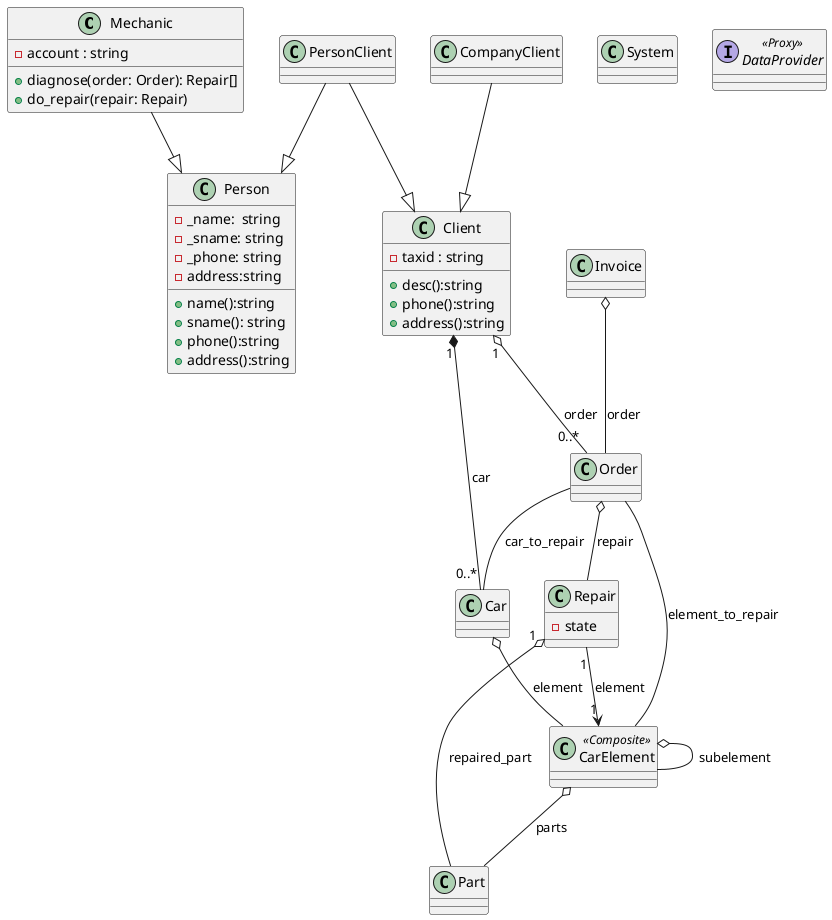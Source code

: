 @startuml
    Mechanic --|>Person  
    PersonClient --|> Person
    PersonClient --|> Client
    CompanyClient --|> Client
    Client "1" o-- "0..*" Order :order
    Client "1" *-- "0..*" Car: car
    Car o-- CarElement: element
    CarElement o-- Part : parts
    CarElement o-- CarElement: subelement
    Repair "1" --> "1" CarElement : element
    Repair "1" o-- Part : repaired_part
    Order -- CarElement : element_to_repair
    Order -- Car : car_to_repair
    Order o-- Repair : repair
    Invoice o-- Order: order

    class Person{
        -_name:  string 
        -_sname: string
        -_phone: string
        -address:string

        +name():string
        +sname(): string
        +phone():string
        +address():string
    }

    class Mechanic{
        -account : string
        +diagnose(order: Order): Repair[]
        +do_repair(repair: Repair)
    }
    class Client{
        -taxid : string
        +desc():string
        +phone():string
        +address():string

    }

    class PersonClient{

    }

    class CompanyClient{

    }

    class Car{}

    class CarElement <<Composite>>{

    }
    
    'Sate of part: broken, new, old 
    class Part{}
    class Order{}
    class Repair{
        - state
    }

    class Invoice{}

    class System {}

    'interface have only pure virtual methods
    interface DataProvider  <<Proxy>>{
        
    }
    

    'hide members
@enduml